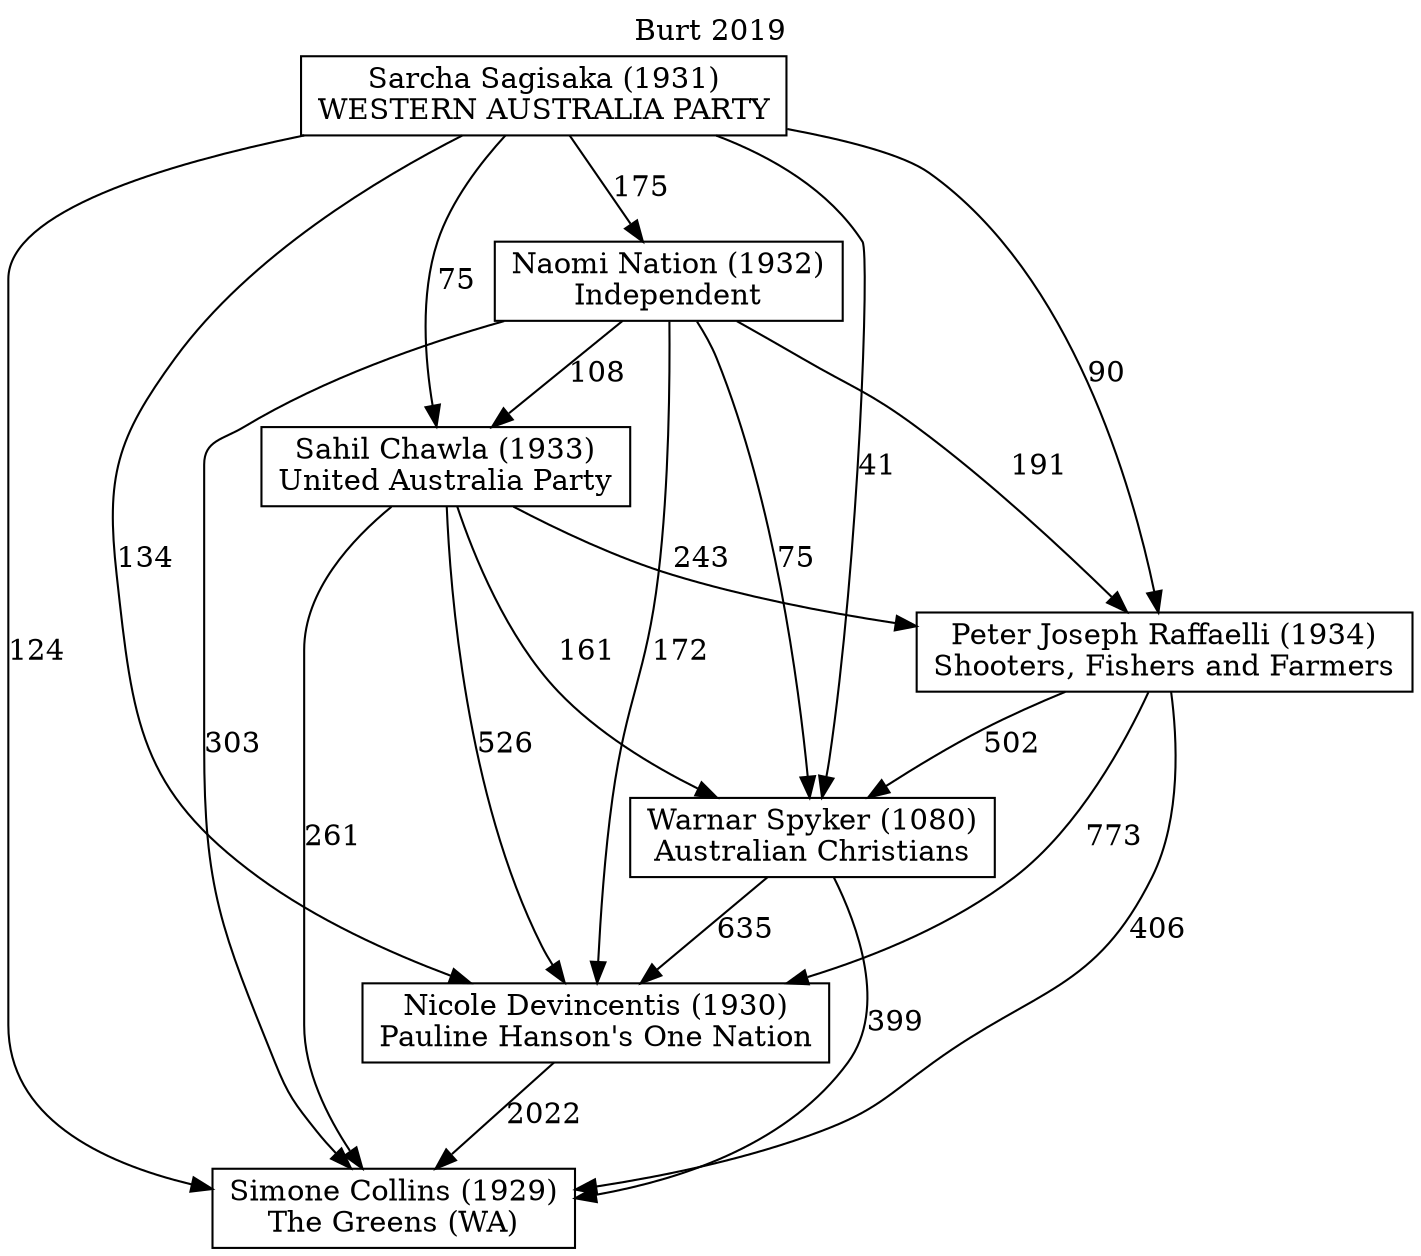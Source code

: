 // House preference flow
digraph "Simone Collins (1929)_Burt_2019" {
	graph [label="Burt 2019" labelloc=t mclimit=10]
	node [shape=box]
	"Simone Collins (1929)" [label="Simone Collins (1929)
The Greens (WA)"]
	"Nicole Devincentis (1930)" [label="Nicole Devincentis (1930)
Pauline Hanson's One Nation"]
	"Warnar Spyker (1080)" [label="Warnar Spyker (1080)
Australian Christians"]
	"Peter Joseph Raffaelli (1934)" [label="Peter Joseph Raffaelli (1934)
Shooters, Fishers and Farmers"]
	"Sahil Chawla (1933)" [label="Sahil Chawla (1933)
United Australia Party"]
	"Naomi Nation (1932)" [label="Naomi Nation (1932)
Independent"]
	"Sarcha Sagisaka (1931)" [label="Sarcha Sagisaka (1931)
WESTERN AUSTRALIA PARTY"]
	"Simone Collins (1929)" [label="Simone Collins (1929)
The Greens (WA)"]
	"Warnar Spyker (1080)" [label="Warnar Spyker (1080)
Australian Christians"]
	"Peter Joseph Raffaelli (1934)" [label="Peter Joseph Raffaelli (1934)
Shooters, Fishers and Farmers"]
	"Sahil Chawla (1933)" [label="Sahil Chawla (1933)
United Australia Party"]
	"Naomi Nation (1932)" [label="Naomi Nation (1932)
Independent"]
	"Sarcha Sagisaka (1931)" [label="Sarcha Sagisaka (1931)
WESTERN AUSTRALIA PARTY"]
	"Simone Collins (1929)" [label="Simone Collins (1929)
The Greens (WA)"]
	"Peter Joseph Raffaelli (1934)" [label="Peter Joseph Raffaelli (1934)
Shooters, Fishers and Farmers"]
	"Sahil Chawla (1933)" [label="Sahil Chawla (1933)
United Australia Party"]
	"Naomi Nation (1932)" [label="Naomi Nation (1932)
Independent"]
	"Sarcha Sagisaka (1931)" [label="Sarcha Sagisaka (1931)
WESTERN AUSTRALIA PARTY"]
	"Simone Collins (1929)" [label="Simone Collins (1929)
The Greens (WA)"]
	"Sahil Chawla (1933)" [label="Sahil Chawla (1933)
United Australia Party"]
	"Naomi Nation (1932)" [label="Naomi Nation (1932)
Independent"]
	"Sarcha Sagisaka (1931)" [label="Sarcha Sagisaka (1931)
WESTERN AUSTRALIA PARTY"]
	"Simone Collins (1929)" [label="Simone Collins (1929)
The Greens (WA)"]
	"Naomi Nation (1932)" [label="Naomi Nation (1932)
Independent"]
	"Sarcha Sagisaka (1931)" [label="Sarcha Sagisaka (1931)
WESTERN AUSTRALIA PARTY"]
	"Simone Collins (1929)" [label="Simone Collins (1929)
The Greens (WA)"]
	"Sarcha Sagisaka (1931)" [label="Sarcha Sagisaka (1931)
WESTERN AUSTRALIA PARTY"]
	"Sarcha Sagisaka (1931)" [label="Sarcha Sagisaka (1931)
WESTERN AUSTRALIA PARTY"]
	"Naomi Nation (1932)" [label="Naomi Nation (1932)
Independent"]
	"Sarcha Sagisaka (1931)" [label="Sarcha Sagisaka (1931)
WESTERN AUSTRALIA PARTY"]
	"Sarcha Sagisaka (1931)" [label="Sarcha Sagisaka (1931)
WESTERN AUSTRALIA PARTY"]
	"Sahil Chawla (1933)" [label="Sahil Chawla (1933)
United Australia Party"]
	"Naomi Nation (1932)" [label="Naomi Nation (1932)
Independent"]
	"Sarcha Sagisaka (1931)" [label="Sarcha Sagisaka (1931)
WESTERN AUSTRALIA PARTY"]
	"Sahil Chawla (1933)" [label="Sahil Chawla (1933)
United Australia Party"]
	"Sarcha Sagisaka (1931)" [label="Sarcha Sagisaka (1931)
WESTERN AUSTRALIA PARTY"]
	"Sarcha Sagisaka (1931)" [label="Sarcha Sagisaka (1931)
WESTERN AUSTRALIA PARTY"]
	"Naomi Nation (1932)" [label="Naomi Nation (1932)
Independent"]
	"Sarcha Sagisaka (1931)" [label="Sarcha Sagisaka (1931)
WESTERN AUSTRALIA PARTY"]
	"Sarcha Sagisaka (1931)" [label="Sarcha Sagisaka (1931)
WESTERN AUSTRALIA PARTY"]
	"Peter Joseph Raffaelli (1934)" [label="Peter Joseph Raffaelli (1934)
Shooters, Fishers and Farmers"]
	"Sahil Chawla (1933)" [label="Sahil Chawla (1933)
United Australia Party"]
	"Naomi Nation (1932)" [label="Naomi Nation (1932)
Independent"]
	"Sarcha Sagisaka (1931)" [label="Sarcha Sagisaka (1931)
WESTERN AUSTRALIA PARTY"]
	"Peter Joseph Raffaelli (1934)" [label="Peter Joseph Raffaelli (1934)
Shooters, Fishers and Farmers"]
	"Naomi Nation (1932)" [label="Naomi Nation (1932)
Independent"]
	"Sarcha Sagisaka (1931)" [label="Sarcha Sagisaka (1931)
WESTERN AUSTRALIA PARTY"]
	"Peter Joseph Raffaelli (1934)" [label="Peter Joseph Raffaelli (1934)
Shooters, Fishers and Farmers"]
	"Sarcha Sagisaka (1931)" [label="Sarcha Sagisaka (1931)
WESTERN AUSTRALIA PARTY"]
	"Sarcha Sagisaka (1931)" [label="Sarcha Sagisaka (1931)
WESTERN AUSTRALIA PARTY"]
	"Naomi Nation (1932)" [label="Naomi Nation (1932)
Independent"]
	"Sarcha Sagisaka (1931)" [label="Sarcha Sagisaka (1931)
WESTERN AUSTRALIA PARTY"]
	"Sarcha Sagisaka (1931)" [label="Sarcha Sagisaka (1931)
WESTERN AUSTRALIA PARTY"]
	"Sahil Chawla (1933)" [label="Sahil Chawla (1933)
United Australia Party"]
	"Naomi Nation (1932)" [label="Naomi Nation (1932)
Independent"]
	"Sarcha Sagisaka (1931)" [label="Sarcha Sagisaka (1931)
WESTERN AUSTRALIA PARTY"]
	"Sahil Chawla (1933)" [label="Sahil Chawla (1933)
United Australia Party"]
	"Sarcha Sagisaka (1931)" [label="Sarcha Sagisaka (1931)
WESTERN AUSTRALIA PARTY"]
	"Sarcha Sagisaka (1931)" [label="Sarcha Sagisaka (1931)
WESTERN AUSTRALIA PARTY"]
	"Naomi Nation (1932)" [label="Naomi Nation (1932)
Independent"]
	"Sarcha Sagisaka (1931)" [label="Sarcha Sagisaka (1931)
WESTERN AUSTRALIA PARTY"]
	"Sarcha Sagisaka (1931)" [label="Sarcha Sagisaka (1931)
WESTERN AUSTRALIA PARTY"]
	"Warnar Spyker (1080)" [label="Warnar Spyker (1080)
Australian Christians"]
	"Peter Joseph Raffaelli (1934)" [label="Peter Joseph Raffaelli (1934)
Shooters, Fishers and Farmers"]
	"Sahil Chawla (1933)" [label="Sahil Chawla (1933)
United Australia Party"]
	"Naomi Nation (1932)" [label="Naomi Nation (1932)
Independent"]
	"Sarcha Sagisaka (1931)" [label="Sarcha Sagisaka (1931)
WESTERN AUSTRALIA PARTY"]
	"Warnar Spyker (1080)" [label="Warnar Spyker (1080)
Australian Christians"]
	"Sahil Chawla (1933)" [label="Sahil Chawla (1933)
United Australia Party"]
	"Naomi Nation (1932)" [label="Naomi Nation (1932)
Independent"]
	"Sarcha Sagisaka (1931)" [label="Sarcha Sagisaka (1931)
WESTERN AUSTRALIA PARTY"]
	"Warnar Spyker (1080)" [label="Warnar Spyker (1080)
Australian Christians"]
	"Naomi Nation (1932)" [label="Naomi Nation (1932)
Independent"]
	"Sarcha Sagisaka (1931)" [label="Sarcha Sagisaka (1931)
WESTERN AUSTRALIA PARTY"]
	"Warnar Spyker (1080)" [label="Warnar Spyker (1080)
Australian Christians"]
	"Sarcha Sagisaka (1931)" [label="Sarcha Sagisaka (1931)
WESTERN AUSTRALIA PARTY"]
	"Sarcha Sagisaka (1931)" [label="Sarcha Sagisaka (1931)
WESTERN AUSTRALIA PARTY"]
	"Naomi Nation (1932)" [label="Naomi Nation (1932)
Independent"]
	"Sarcha Sagisaka (1931)" [label="Sarcha Sagisaka (1931)
WESTERN AUSTRALIA PARTY"]
	"Sarcha Sagisaka (1931)" [label="Sarcha Sagisaka (1931)
WESTERN AUSTRALIA PARTY"]
	"Sahil Chawla (1933)" [label="Sahil Chawla (1933)
United Australia Party"]
	"Naomi Nation (1932)" [label="Naomi Nation (1932)
Independent"]
	"Sarcha Sagisaka (1931)" [label="Sarcha Sagisaka (1931)
WESTERN AUSTRALIA PARTY"]
	"Sahil Chawla (1933)" [label="Sahil Chawla (1933)
United Australia Party"]
	"Sarcha Sagisaka (1931)" [label="Sarcha Sagisaka (1931)
WESTERN AUSTRALIA PARTY"]
	"Sarcha Sagisaka (1931)" [label="Sarcha Sagisaka (1931)
WESTERN AUSTRALIA PARTY"]
	"Naomi Nation (1932)" [label="Naomi Nation (1932)
Independent"]
	"Sarcha Sagisaka (1931)" [label="Sarcha Sagisaka (1931)
WESTERN AUSTRALIA PARTY"]
	"Sarcha Sagisaka (1931)" [label="Sarcha Sagisaka (1931)
WESTERN AUSTRALIA PARTY"]
	"Peter Joseph Raffaelli (1934)" [label="Peter Joseph Raffaelli (1934)
Shooters, Fishers and Farmers"]
	"Sahil Chawla (1933)" [label="Sahil Chawla (1933)
United Australia Party"]
	"Naomi Nation (1932)" [label="Naomi Nation (1932)
Independent"]
	"Sarcha Sagisaka (1931)" [label="Sarcha Sagisaka (1931)
WESTERN AUSTRALIA PARTY"]
	"Peter Joseph Raffaelli (1934)" [label="Peter Joseph Raffaelli (1934)
Shooters, Fishers and Farmers"]
	"Naomi Nation (1932)" [label="Naomi Nation (1932)
Independent"]
	"Sarcha Sagisaka (1931)" [label="Sarcha Sagisaka (1931)
WESTERN AUSTRALIA PARTY"]
	"Peter Joseph Raffaelli (1934)" [label="Peter Joseph Raffaelli (1934)
Shooters, Fishers and Farmers"]
	"Sarcha Sagisaka (1931)" [label="Sarcha Sagisaka (1931)
WESTERN AUSTRALIA PARTY"]
	"Sarcha Sagisaka (1931)" [label="Sarcha Sagisaka (1931)
WESTERN AUSTRALIA PARTY"]
	"Naomi Nation (1932)" [label="Naomi Nation (1932)
Independent"]
	"Sarcha Sagisaka (1931)" [label="Sarcha Sagisaka (1931)
WESTERN AUSTRALIA PARTY"]
	"Sarcha Sagisaka (1931)" [label="Sarcha Sagisaka (1931)
WESTERN AUSTRALIA PARTY"]
	"Sahil Chawla (1933)" [label="Sahil Chawla (1933)
United Australia Party"]
	"Naomi Nation (1932)" [label="Naomi Nation (1932)
Independent"]
	"Sarcha Sagisaka (1931)" [label="Sarcha Sagisaka (1931)
WESTERN AUSTRALIA PARTY"]
	"Sahil Chawla (1933)" [label="Sahil Chawla (1933)
United Australia Party"]
	"Sarcha Sagisaka (1931)" [label="Sarcha Sagisaka (1931)
WESTERN AUSTRALIA PARTY"]
	"Sarcha Sagisaka (1931)" [label="Sarcha Sagisaka (1931)
WESTERN AUSTRALIA PARTY"]
	"Naomi Nation (1932)" [label="Naomi Nation (1932)
Independent"]
	"Sarcha Sagisaka (1931)" [label="Sarcha Sagisaka (1931)
WESTERN AUSTRALIA PARTY"]
	"Sarcha Sagisaka (1931)" [label="Sarcha Sagisaka (1931)
WESTERN AUSTRALIA PARTY"]
	"Nicole Devincentis (1930)" [label="Nicole Devincentis (1930)
Pauline Hanson's One Nation"]
	"Warnar Spyker (1080)" [label="Warnar Spyker (1080)
Australian Christians"]
	"Peter Joseph Raffaelli (1934)" [label="Peter Joseph Raffaelli (1934)
Shooters, Fishers and Farmers"]
	"Sahil Chawla (1933)" [label="Sahil Chawla (1933)
United Australia Party"]
	"Naomi Nation (1932)" [label="Naomi Nation (1932)
Independent"]
	"Sarcha Sagisaka (1931)" [label="Sarcha Sagisaka (1931)
WESTERN AUSTRALIA PARTY"]
	"Nicole Devincentis (1930)" [label="Nicole Devincentis (1930)
Pauline Hanson's One Nation"]
	"Peter Joseph Raffaelli (1934)" [label="Peter Joseph Raffaelli (1934)
Shooters, Fishers and Farmers"]
	"Sahil Chawla (1933)" [label="Sahil Chawla (1933)
United Australia Party"]
	"Naomi Nation (1932)" [label="Naomi Nation (1932)
Independent"]
	"Sarcha Sagisaka (1931)" [label="Sarcha Sagisaka (1931)
WESTERN AUSTRALIA PARTY"]
	"Nicole Devincentis (1930)" [label="Nicole Devincentis (1930)
Pauline Hanson's One Nation"]
	"Sahil Chawla (1933)" [label="Sahil Chawla (1933)
United Australia Party"]
	"Naomi Nation (1932)" [label="Naomi Nation (1932)
Independent"]
	"Sarcha Sagisaka (1931)" [label="Sarcha Sagisaka (1931)
WESTERN AUSTRALIA PARTY"]
	"Nicole Devincentis (1930)" [label="Nicole Devincentis (1930)
Pauline Hanson's One Nation"]
	"Naomi Nation (1932)" [label="Naomi Nation (1932)
Independent"]
	"Sarcha Sagisaka (1931)" [label="Sarcha Sagisaka (1931)
WESTERN AUSTRALIA PARTY"]
	"Nicole Devincentis (1930)" [label="Nicole Devincentis (1930)
Pauline Hanson's One Nation"]
	"Sarcha Sagisaka (1931)" [label="Sarcha Sagisaka (1931)
WESTERN AUSTRALIA PARTY"]
	"Sarcha Sagisaka (1931)" [label="Sarcha Sagisaka (1931)
WESTERN AUSTRALIA PARTY"]
	"Naomi Nation (1932)" [label="Naomi Nation (1932)
Independent"]
	"Sarcha Sagisaka (1931)" [label="Sarcha Sagisaka (1931)
WESTERN AUSTRALIA PARTY"]
	"Sarcha Sagisaka (1931)" [label="Sarcha Sagisaka (1931)
WESTERN AUSTRALIA PARTY"]
	"Sahil Chawla (1933)" [label="Sahil Chawla (1933)
United Australia Party"]
	"Naomi Nation (1932)" [label="Naomi Nation (1932)
Independent"]
	"Sarcha Sagisaka (1931)" [label="Sarcha Sagisaka (1931)
WESTERN AUSTRALIA PARTY"]
	"Sahil Chawla (1933)" [label="Sahil Chawla (1933)
United Australia Party"]
	"Sarcha Sagisaka (1931)" [label="Sarcha Sagisaka (1931)
WESTERN AUSTRALIA PARTY"]
	"Sarcha Sagisaka (1931)" [label="Sarcha Sagisaka (1931)
WESTERN AUSTRALIA PARTY"]
	"Naomi Nation (1932)" [label="Naomi Nation (1932)
Independent"]
	"Sarcha Sagisaka (1931)" [label="Sarcha Sagisaka (1931)
WESTERN AUSTRALIA PARTY"]
	"Sarcha Sagisaka (1931)" [label="Sarcha Sagisaka (1931)
WESTERN AUSTRALIA PARTY"]
	"Peter Joseph Raffaelli (1934)" [label="Peter Joseph Raffaelli (1934)
Shooters, Fishers and Farmers"]
	"Sahil Chawla (1933)" [label="Sahil Chawla (1933)
United Australia Party"]
	"Naomi Nation (1932)" [label="Naomi Nation (1932)
Independent"]
	"Sarcha Sagisaka (1931)" [label="Sarcha Sagisaka (1931)
WESTERN AUSTRALIA PARTY"]
	"Peter Joseph Raffaelli (1934)" [label="Peter Joseph Raffaelli (1934)
Shooters, Fishers and Farmers"]
	"Naomi Nation (1932)" [label="Naomi Nation (1932)
Independent"]
	"Sarcha Sagisaka (1931)" [label="Sarcha Sagisaka (1931)
WESTERN AUSTRALIA PARTY"]
	"Peter Joseph Raffaelli (1934)" [label="Peter Joseph Raffaelli (1934)
Shooters, Fishers and Farmers"]
	"Sarcha Sagisaka (1931)" [label="Sarcha Sagisaka (1931)
WESTERN AUSTRALIA PARTY"]
	"Sarcha Sagisaka (1931)" [label="Sarcha Sagisaka (1931)
WESTERN AUSTRALIA PARTY"]
	"Naomi Nation (1932)" [label="Naomi Nation (1932)
Independent"]
	"Sarcha Sagisaka (1931)" [label="Sarcha Sagisaka (1931)
WESTERN AUSTRALIA PARTY"]
	"Sarcha Sagisaka (1931)" [label="Sarcha Sagisaka (1931)
WESTERN AUSTRALIA PARTY"]
	"Sahil Chawla (1933)" [label="Sahil Chawla (1933)
United Australia Party"]
	"Naomi Nation (1932)" [label="Naomi Nation (1932)
Independent"]
	"Sarcha Sagisaka (1931)" [label="Sarcha Sagisaka (1931)
WESTERN AUSTRALIA PARTY"]
	"Sahil Chawla (1933)" [label="Sahil Chawla (1933)
United Australia Party"]
	"Sarcha Sagisaka (1931)" [label="Sarcha Sagisaka (1931)
WESTERN AUSTRALIA PARTY"]
	"Sarcha Sagisaka (1931)" [label="Sarcha Sagisaka (1931)
WESTERN AUSTRALIA PARTY"]
	"Naomi Nation (1932)" [label="Naomi Nation (1932)
Independent"]
	"Sarcha Sagisaka (1931)" [label="Sarcha Sagisaka (1931)
WESTERN AUSTRALIA PARTY"]
	"Sarcha Sagisaka (1931)" [label="Sarcha Sagisaka (1931)
WESTERN AUSTRALIA PARTY"]
	"Warnar Spyker (1080)" [label="Warnar Spyker (1080)
Australian Christians"]
	"Peter Joseph Raffaelli (1934)" [label="Peter Joseph Raffaelli (1934)
Shooters, Fishers and Farmers"]
	"Sahil Chawla (1933)" [label="Sahil Chawla (1933)
United Australia Party"]
	"Naomi Nation (1932)" [label="Naomi Nation (1932)
Independent"]
	"Sarcha Sagisaka (1931)" [label="Sarcha Sagisaka (1931)
WESTERN AUSTRALIA PARTY"]
	"Warnar Spyker (1080)" [label="Warnar Spyker (1080)
Australian Christians"]
	"Sahil Chawla (1933)" [label="Sahil Chawla (1933)
United Australia Party"]
	"Naomi Nation (1932)" [label="Naomi Nation (1932)
Independent"]
	"Sarcha Sagisaka (1931)" [label="Sarcha Sagisaka (1931)
WESTERN AUSTRALIA PARTY"]
	"Warnar Spyker (1080)" [label="Warnar Spyker (1080)
Australian Christians"]
	"Naomi Nation (1932)" [label="Naomi Nation (1932)
Independent"]
	"Sarcha Sagisaka (1931)" [label="Sarcha Sagisaka (1931)
WESTERN AUSTRALIA PARTY"]
	"Warnar Spyker (1080)" [label="Warnar Spyker (1080)
Australian Christians"]
	"Sarcha Sagisaka (1931)" [label="Sarcha Sagisaka (1931)
WESTERN AUSTRALIA PARTY"]
	"Sarcha Sagisaka (1931)" [label="Sarcha Sagisaka (1931)
WESTERN AUSTRALIA PARTY"]
	"Naomi Nation (1932)" [label="Naomi Nation (1932)
Independent"]
	"Sarcha Sagisaka (1931)" [label="Sarcha Sagisaka (1931)
WESTERN AUSTRALIA PARTY"]
	"Sarcha Sagisaka (1931)" [label="Sarcha Sagisaka (1931)
WESTERN AUSTRALIA PARTY"]
	"Sahil Chawla (1933)" [label="Sahil Chawla (1933)
United Australia Party"]
	"Naomi Nation (1932)" [label="Naomi Nation (1932)
Independent"]
	"Sarcha Sagisaka (1931)" [label="Sarcha Sagisaka (1931)
WESTERN AUSTRALIA PARTY"]
	"Sahil Chawla (1933)" [label="Sahil Chawla (1933)
United Australia Party"]
	"Sarcha Sagisaka (1931)" [label="Sarcha Sagisaka (1931)
WESTERN AUSTRALIA PARTY"]
	"Sarcha Sagisaka (1931)" [label="Sarcha Sagisaka (1931)
WESTERN AUSTRALIA PARTY"]
	"Naomi Nation (1932)" [label="Naomi Nation (1932)
Independent"]
	"Sarcha Sagisaka (1931)" [label="Sarcha Sagisaka (1931)
WESTERN AUSTRALIA PARTY"]
	"Sarcha Sagisaka (1931)" [label="Sarcha Sagisaka (1931)
WESTERN AUSTRALIA PARTY"]
	"Peter Joseph Raffaelli (1934)" [label="Peter Joseph Raffaelli (1934)
Shooters, Fishers and Farmers"]
	"Sahil Chawla (1933)" [label="Sahil Chawla (1933)
United Australia Party"]
	"Naomi Nation (1932)" [label="Naomi Nation (1932)
Independent"]
	"Sarcha Sagisaka (1931)" [label="Sarcha Sagisaka (1931)
WESTERN AUSTRALIA PARTY"]
	"Peter Joseph Raffaelli (1934)" [label="Peter Joseph Raffaelli (1934)
Shooters, Fishers and Farmers"]
	"Naomi Nation (1932)" [label="Naomi Nation (1932)
Independent"]
	"Sarcha Sagisaka (1931)" [label="Sarcha Sagisaka (1931)
WESTERN AUSTRALIA PARTY"]
	"Peter Joseph Raffaelli (1934)" [label="Peter Joseph Raffaelli (1934)
Shooters, Fishers and Farmers"]
	"Sarcha Sagisaka (1931)" [label="Sarcha Sagisaka (1931)
WESTERN AUSTRALIA PARTY"]
	"Sarcha Sagisaka (1931)" [label="Sarcha Sagisaka (1931)
WESTERN AUSTRALIA PARTY"]
	"Naomi Nation (1932)" [label="Naomi Nation (1932)
Independent"]
	"Sarcha Sagisaka (1931)" [label="Sarcha Sagisaka (1931)
WESTERN AUSTRALIA PARTY"]
	"Sarcha Sagisaka (1931)" [label="Sarcha Sagisaka (1931)
WESTERN AUSTRALIA PARTY"]
	"Sahil Chawla (1933)" [label="Sahil Chawla (1933)
United Australia Party"]
	"Naomi Nation (1932)" [label="Naomi Nation (1932)
Independent"]
	"Sarcha Sagisaka (1931)" [label="Sarcha Sagisaka (1931)
WESTERN AUSTRALIA PARTY"]
	"Sahil Chawla (1933)" [label="Sahil Chawla (1933)
United Australia Party"]
	"Sarcha Sagisaka (1931)" [label="Sarcha Sagisaka (1931)
WESTERN AUSTRALIA PARTY"]
	"Sarcha Sagisaka (1931)" [label="Sarcha Sagisaka (1931)
WESTERN AUSTRALIA PARTY"]
	"Naomi Nation (1932)" [label="Naomi Nation (1932)
Independent"]
	"Sarcha Sagisaka (1931)" [label="Sarcha Sagisaka (1931)
WESTERN AUSTRALIA PARTY"]
	"Sarcha Sagisaka (1931)" [label="Sarcha Sagisaka (1931)
WESTERN AUSTRALIA PARTY"]
	"Nicole Devincentis (1930)" -> "Simone Collins (1929)" [label=2022]
	"Warnar Spyker (1080)" -> "Nicole Devincentis (1930)" [label=635]
	"Peter Joseph Raffaelli (1934)" -> "Warnar Spyker (1080)" [label=502]
	"Sahil Chawla (1933)" -> "Peter Joseph Raffaelli (1934)" [label=243]
	"Naomi Nation (1932)" -> "Sahil Chawla (1933)" [label=108]
	"Sarcha Sagisaka (1931)" -> "Naomi Nation (1932)" [label=175]
	"Warnar Spyker (1080)" -> "Simone Collins (1929)" [label=399]
	"Peter Joseph Raffaelli (1934)" -> "Simone Collins (1929)" [label=406]
	"Sahil Chawla (1933)" -> "Simone Collins (1929)" [label=261]
	"Naomi Nation (1932)" -> "Simone Collins (1929)" [label=303]
	"Sarcha Sagisaka (1931)" -> "Simone Collins (1929)" [label=124]
	"Sarcha Sagisaka (1931)" -> "Sahil Chawla (1933)" [label=75]
	"Naomi Nation (1932)" -> "Peter Joseph Raffaelli (1934)" [label=191]
	"Sarcha Sagisaka (1931)" -> "Peter Joseph Raffaelli (1934)" [label=90]
	"Sahil Chawla (1933)" -> "Warnar Spyker (1080)" [label=161]
	"Naomi Nation (1932)" -> "Warnar Spyker (1080)" [label=75]
	"Sarcha Sagisaka (1931)" -> "Warnar Spyker (1080)" [label=41]
	"Peter Joseph Raffaelli (1934)" -> "Nicole Devincentis (1930)" [label=773]
	"Sahil Chawla (1933)" -> "Nicole Devincentis (1930)" [label=526]
	"Naomi Nation (1932)" -> "Nicole Devincentis (1930)" [label=172]
	"Sarcha Sagisaka (1931)" -> "Nicole Devincentis (1930)" [label=134]
}
